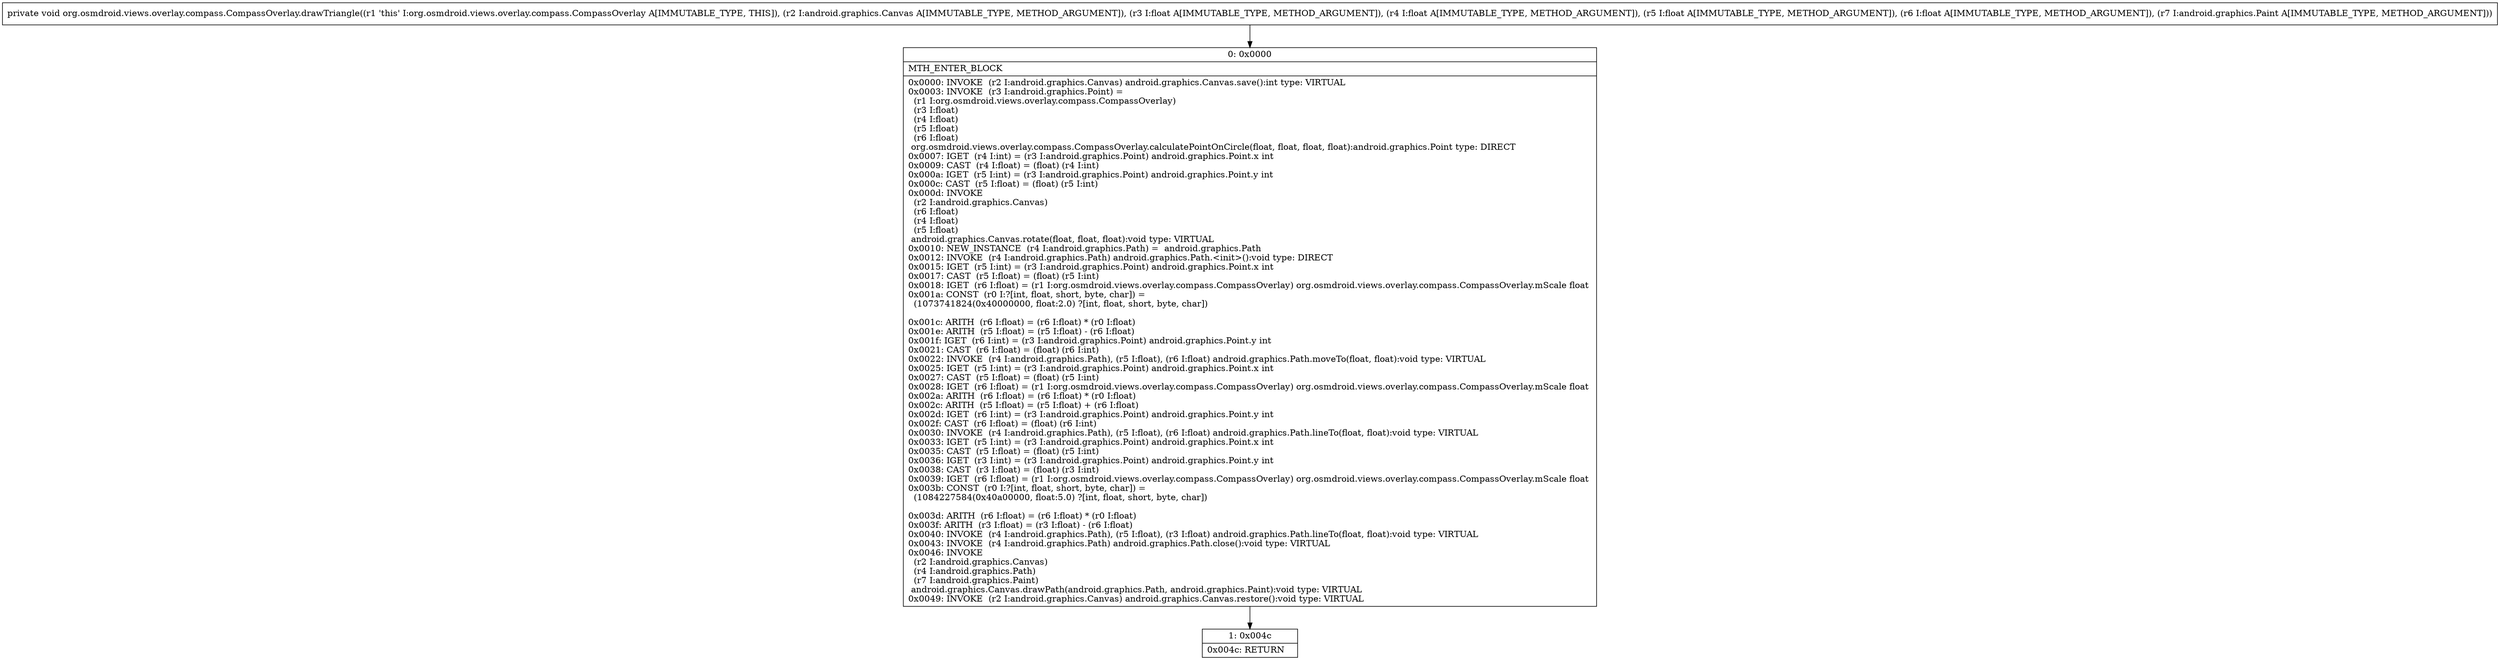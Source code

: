 digraph "CFG fororg.osmdroid.views.overlay.compass.CompassOverlay.drawTriangle(Landroid\/graphics\/Canvas;FFFFLandroid\/graphics\/Paint;)V" {
Node_0 [shape=record,label="{0\:\ 0x0000|MTH_ENTER_BLOCK\l|0x0000: INVOKE  (r2 I:android.graphics.Canvas) android.graphics.Canvas.save():int type: VIRTUAL \l0x0003: INVOKE  (r3 I:android.graphics.Point) = \l  (r1 I:org.osmdroid.views.overlay.compass.CompassOverlay)\l  (r3 I:float)\l  (r4 I:float)\l  (r5 I:float)\l  (r6 I:float)\l org.osmdroid.views.overlay.compass.CompassOverlay.calculatePointOnCircle(float, float, float, float):android.graphics.Point type: DIRECT \l0x0007: IGET  (r4 I:int) = (r3 I:android.graphics.Point) android.graphics.Point.x int \l0x0009: CAST  (r4 I:float) = (float) (r4 I:int) \l0x000a: IGET  (r5 I:int) = (r3 I:android.graphics.Point) android.graphics.Point.y int \l0x000c: CAST  (r5 I:float) = (float) (r5 I:int) \l0x000d: INVOKE  \l  (r2 I:android.graphics.Canvas)\l  (r6 I:float)\l  (r4 I:float)\l  (r5 I:float)\l android.graphics.Canvas.rotate(float, float, float):void type: VIRTUAL \l0x0010: NEW_INSTANCE  (r4 I:android.graphics.Path) =  android.graphics.Path \l0x0012: INVOKE  (r4 I:android.graphics.Path) android.graphics.Path.\<init\>():void type: DIRECT \l0x0015: IGET  (r5 I:int) = (r3 I:android.graphics.Point) android.graphics.Point.x int \l0x0017: CAST  (r5 I:float) = (float) (r5 I:int) \l0x0018: IGET  (r6 I:float) = (r1 I:org.osmdroid.views.overlay.compass.CompassOverlay) org.osmdroid.views.overlay.compass.CompassOverlay.mScale float \l0x001a: CONST  (r0 I:?[int, float, short, byte, char]) = \l  (1073741824(0x40000000, float:2.0) ?[int, float, short, byte, char])\l \l0x001c: ARITH  (r6 I:float) = (r6 I:float) * (r0 I:float) \l0x001e: ARITH  (r5 I:float) = (r5 I:float) \- (r6 I:float) \l0x001f: IGET  (r6 I:int) = (r3 I:android.graphics.Point) android.graphics.Point.y int \l0x0021: CAST  (r6 I:float) = (float) (r6 I:int) \l0x0022: INVOKE  (r4 I:android.graphics.Path), (r5 I:float), (r6 I:float) android.graphics.Path.moveTo(float, float):void type: VIRTUAL \l0x0025: IGET  (r5 I:int) = (r3 I:android.graphics.Point) android.graphics.Point.x int \l0x0027: CAST  (r5 I:float) = (float) (r5 I:int) \l0x0028: IGET  (r6 I:float) = (r1 I:org.osmdroid.views.overlay.compass.CompassOverlay) org.osmdroid.views.overlay.compass.CompassOverlay.mScale float \l0x002a: ARITH  (r6 I:float) = (r6 I:float) * (r0 I:float) \l0x002c: ARITH  (r5 I:float) = (r5 I:float) + (r6 I:float) \l0x002d: IGET  (r6 I:int) = (r3 I:android.graphics.Point) android.graphics.Point.y int \l0x002f: CAST  (r6 I:float) = (float) (r6 I:int) \l0x0030: INVOKE  (r4 I:android.graphics.Path), (r5 I:float), (r6 I:float) android.graphics.Path.lineTo(float, float):void type: VIRTUAL \l0x0033: IGET  (r5 I:int) = (r3 I:android.graphics.Point) android.graphics.Point.x int \l0x0035: CAST  (r5 I:float) = (float) (r5 I:int) \l0x0036: IGET  (r3 I:int) = (r3 I:android.graphics.Point) android.graphics.Point.y int \l0x0038: CAST  (r3 I:float) = (float) (r3 I:int) \l0x0039: IGET  (r6 I:float) = (r1 I:org.osmdroid.views.overlay.compass.CompassOverlay) org.osmdroid.views.overlay.compass.CompassOverlay.mScale float \l0x003b: CONST  (r0 I:?[int, float, short, byte, char]) = \l  (1084227584(0x40a00000, float:5.0) ?[int, float, short, byte, char])\l \l0x003d: ARITH  (r6 I:float) = (r6 I:float) * (r0 I:float) \l0x003f: ARITH  (r3 I:float) = (r3 I:float) \- (r6 I:float) \l0x0040: INVOKE  (r4 I:android.graphics.Path), (r5 I:float), (r3 I:float) android.graphics.Path.lineTo(float, float):void type: VIRTUAL \l0x0043: INVOKE  (r4 I:android.graphics.Path) android.graphics.Path.close():void type: VIRTUAL \l0x0046: INVOKE  \l  (r2 I:android.graphics.Canvas)\l  (r4 I:android.graphics.Path)\l  (r7 I:android.graphics.Paint)\l android.graphics.Canvas.drawPath(android.graphics.Path, android.graphics.Paint):void type: VIRTUAL \l0x0049: INVOKE  (r2 I:android.graphics.Canvas) android.graphics.Canvas.restore():void type: VIRTUAL \l}"];
Node_1 [shape=record,label="{1\:\ 0x004c|0x004c: RETURN   \l}"];
MethodNode[shape=record,label="{private void org.osmdroid.views.overlay.compass.CompassOverlay.drawTriangle((r1 'this' I:org.osmdroid.views.overlay.compass.CompassOverlay A[IMMUTABLE_TYPE, THIS]), (r2 I:android.graphics.Canvas A[IMMUTABLE_TYPE, METHOD_ARGUMENT]), (r3 I:float A[IMMUTABLE_TYPE, METHOD_ARGUMENT]), (r4 I:float A[IMMUTABLE_TYPE, METHOD_ARGUMENT]), (r5 I:float A[IMMUTABLE_TYPE, METHOD_ARGUMENT]), (r6 I:float A[IMMUTABLE_TYPE, METHOD_ARGUMENT]), (r7 I:android.graphics.Paint A[IMMUTABLE_TYPE, METHOD_ARGUMENT])) }"];
MethodNode -> Node_0;
Node_0 -> Node_1;
}

